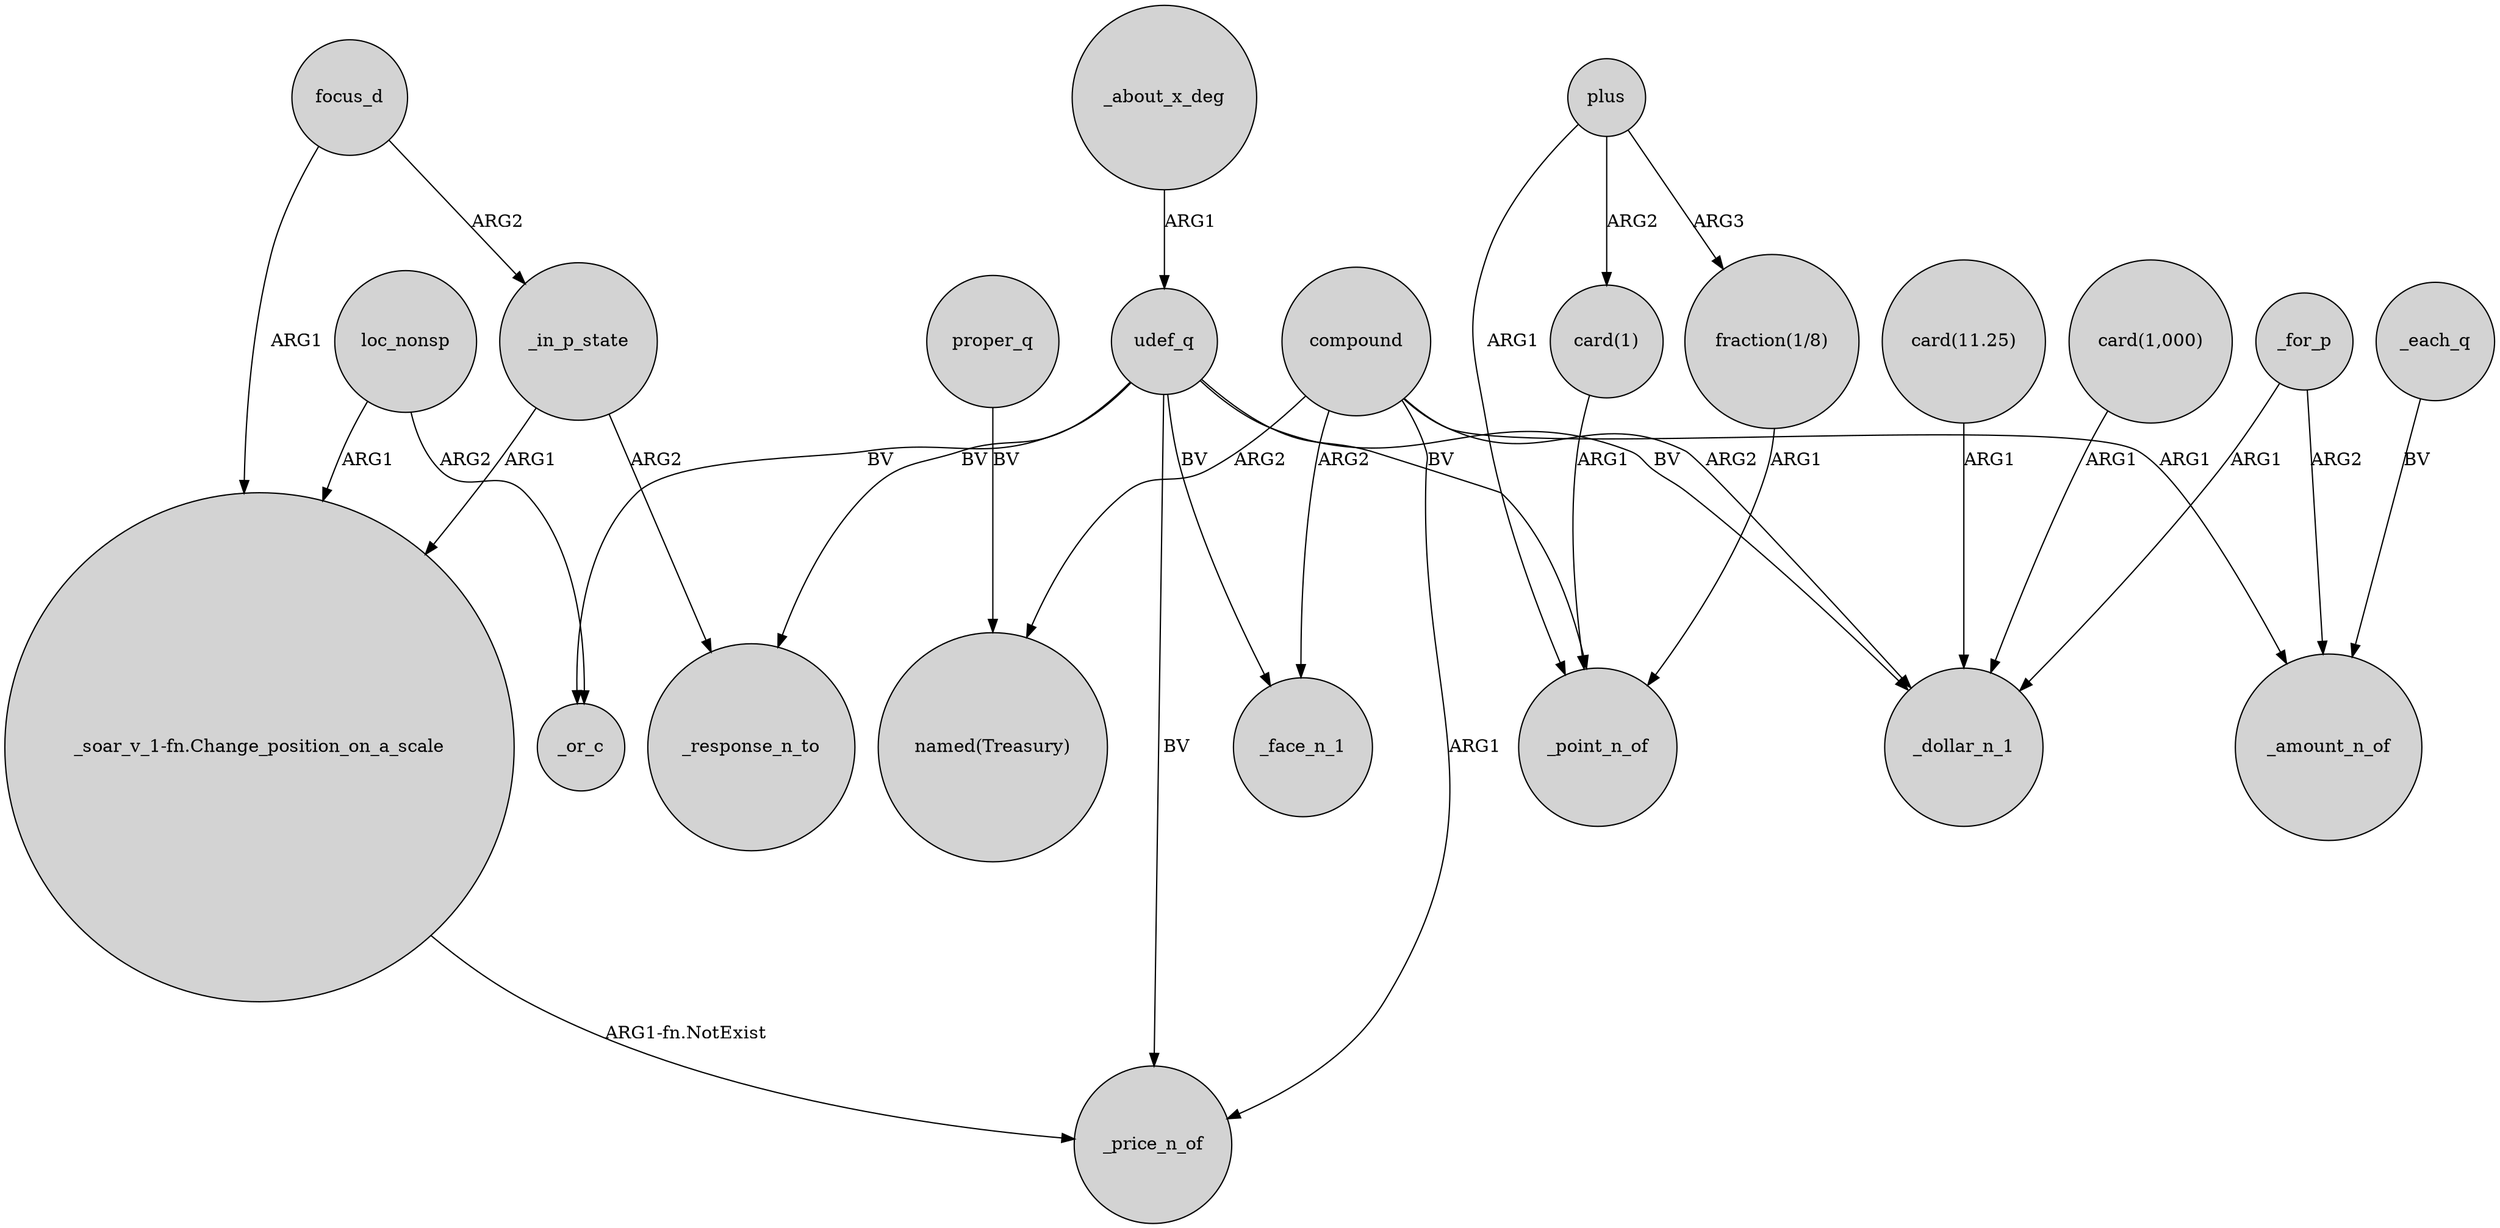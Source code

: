 digraph {
	node [shape=circle style=filled]
	loc_nonsp -> "_soar_v_1-fn.Change_position_on_a_scale" [label=ARG1]
	plus -> "card(1)" [label=ARG2]
	compound -> "named(Treasury)" [label=ARG2]
	udef_q -> _face_n_1 [label=BV]
	focus_d -> "_soar_v_1-fn.Change_position_on_a_scale" [label=ARG1]
	udef_q -> _price_n_of [label=BV]
	plus -> _point_n_of [label=ARG1]
	_in_p_state -> _response_n_to [label=ARG2]
	compound -> _face_n_1 [label=ARG2]
	"card(11.25)" -> _dollar_n_1 [label=ARG1]
	focus_d -> _in_p_state [label=ARG2]
	_each_q -> _amount_n_of [label=BV]
	udef_q -> _or_c [label=BV]
	_about_x_deg -> udef_q [label=ARG1]
	"_soar_v_1-fn.Change_position_on_a_scale" -> _price_n_of [label="ARG1-fn.NotExist"]
	"card(1,000)" -> _dollar_n_1 [label=ARG1]
	compound -> _amount_n_of [label=ARG1]
	plus -> "fraction(1/8)" [label=ARG3]
	"card(1)" -> _point_n_of [label=ARG1]
	_for_p -> _dollar_n_1 [label=ARG1]
	"fraction(1/8)" -> _point_n_of [label=ARG1]
	proper_q -> "named(Treasury)" [label=BV]
	_for_p -> _amount_n_of [label=ARG2]
	_in_p_state -> "_soar_v_1-fn.Change_position_on_a_scale" [label=ARG1]
	udef_q -> _dollar_n_1 [label=BV]
	compound -> _price_n_of [label=ARG1]
	compound -> _dollar_n_1 [label=ARG2]
	loc_nonsp -> _or_c [label=ARG2]
	udef_q -> _response_n_to [label=BV]
	udef_q -> _point_n_of [label=BV]
}
